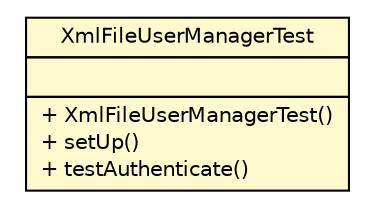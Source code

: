 #!/usr/local/bin/dot
#
# Class diagram 
# Generated by UMLGraph version 5.1 (http://www.umlgraph.org/)
#

digraph G {
	edge [fontname="Helvetica",fontsize=10,labelfontname="Helvetica",labelfontsize=10];
	node [fontname="Helvetica",fontsize=10,shape=plaintext];
	nodesep=0.25;
	ranksep=0.5;
	// com.apporiented.hermesftp.usermanager.impl.XmlFileUserManagerTest
	c427 [label=<<table title="com.apporiented.hermesftp.usermanager.impl.XmlFileUserManagerTest" border="0" cellborder="1" cellspacing="0" cellpadding="2" port="p" bgcolor="lemonChiffon" href="./XmlFileUserManagerTest.html">
		<tr><td><table border="0" cellspacing="0" cellpadding="1">
<tr><td align="center" balign="center"> XmlFileUserManagerTest </td></tr>
		</table></td></tr>
		<tr><td><table border="0" cellspacing="0" cellpadding="1">
<tr><td align="left" balign="left">  </td></tr>
		</table></td></tr>
		<tr><td><table border="0" cellspacing="0" cellpadding="1">
<tr><td align="left" balign="left"> + XmlFileUserManagerTest() </td></tr>
<tr><td align="left" balign="left"> + setUp() </td></tr>
<tr><td align="left" balign="left"> + testAuthenticate() </td></tr>
		</table></td></tr>
		</table>>, fontname="Helvetica", fontcolor="black", fontsize=10.0];
}

